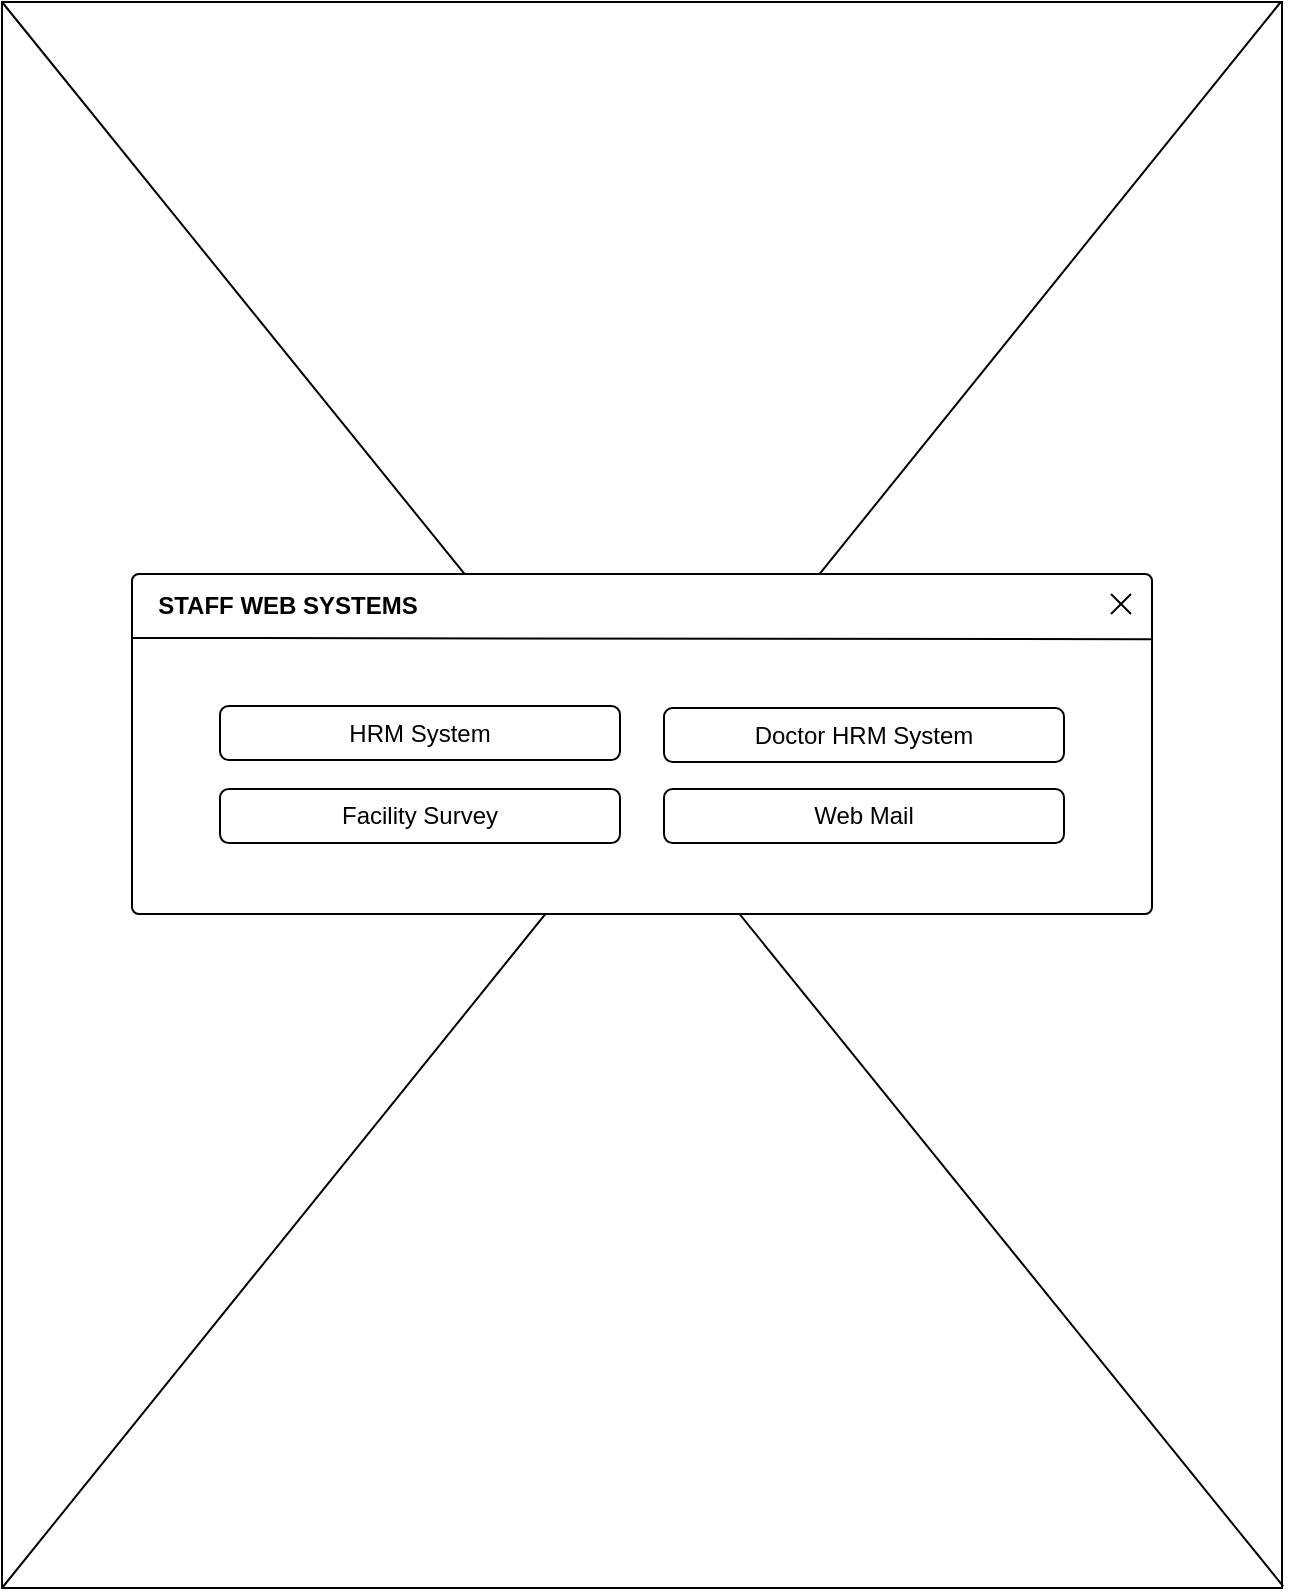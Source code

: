 <mxfile version="12.2.2" type="device" pages="1"><diagram id="pAro4qgah8YRrxpEvKSt" name="Page-1"><mxGraphModel dx="-3128" dy="792" grid="1" gridSize="10" guides="1" tooltips="1" connect="1" arrows="1" fold="1" page="1" pageScale="1" pageWidth="700" pageHeight="850" math="0" shadow="0"><root><mxCell id="0"/><mxCell id="1" parent="0"/><mxCell id="Sjv4a35vJ6U7X5aDrqrU-1" value="" style="rounded=0;whiteSpace=wrap;html=1;strokeColor=#000000;fontColor=#000000;" vertex="1" parent="1"><mxGeometry x="4229" y="28" width="640" height="793" as="geometry"/></mxCell><mxCell id="Sjv4a35vJ6U7X5aDrqrU-2" value="" style="endArrow=none;html=1;strokeWidth=1;fontColor=#000000;entryX=0.999;entryY=0;entryDx=0;entryDy=0;entryPerimeter=0;exitX=0;exitY=1;exitDx=0;exitDy=0;exitPerimeter=0;" edge="1" parent="1" source="Sjv4a35vJ6U7X5aDrqrU-1" target="Sjv4a35vJ6U7X5aDrqrU-1"><mxGeometry width="50" height="50" relative="1" as="geometry"><mxPoint x="4384" y="201" as="sourcePoint"/><mxPoint x="4434" y="151" as="targetPoint"/></mxGeometry></mxCell><mxCell id="Sjv4a35vJ6U7X5aDrqrU-3" value="" style="endArrow=none;html=1;strokeWidth=1;fontColor=#000000;entryX=0;entryY=0;entryDx=0;entryDy=0;entryPerimeter=0;exitX=1.001;exitY=0.999;exitDx=0;exitDy=0;exitPerimeter=0;" edge="1" parent="1" source="Sjv4a35vJ6U7X5aDrqrU-1" target="Sjv4a35vJ6U7X5aDrqrU-1"><mxGeometry width="50" height="50" relative="1" as="geometry"><mxPoint x="4954" y="821" as="sourcePoint"/><mxPoint x="4224" y="1" as="targetPoint"/></mxGeometry></mxCell><mxCell id="Sjv4a35vJ6U7X5aDrqrU-4" value="" style="rounded=1;whiteSpace=wrap;html=1;strokeColor=#000000;fontColor=#000000;align=center;arcSize=2;" vertex="1" parent="1"><mxGeometry x="4294" y="314" width="510" height="170" as="geometry"/></mxCell><mxCell id="Sjv4a35vJ6U7X5aDrqrU-5" value="" style="endArrow=none;html=1;strokeWidth=1;fontColor=#000000;exitX=-0.001;exitY=0.188;exitDx=0;exitDy=0;exitPerimeter=0;entryX=1.001;entryY=0.192;entryDx=0;entryDy=0;entryPerimeter=0;" edge="1" parent="1" source="Sjv4a35vJ6U7X5aDrqrU-4" target="Sjv4a35vJ6U7X5aDrqrU-4"><mxGeometry width="50" height="50" relative="1" as="geometry"><mxPoint x="4383.5" y="494" as="sourcePoint"/><mxPoint x="4803.5" y="345" as="targetPoint"/></mxGeometry></mxCell><mxCell id="Sjv4a35vJ6U7X5aDrqrU-6" value="&lt;b&gt;STAFF WEB SYSTEMS&lt;/b&gt;" style="text;html=1;strokeColor=none;fillColor=none;align=center;verticalAlign=middle;whiteSpace=wrap;rounded=0;fontColor=#000000;" vertex="1" parent="1"><mxGeometry x="4294" y="320" width="156" height="20" as="geometry"/></mxCell><mxCell id="Sjv4a35vJ6U7X5aDrqrU-7" value="" style="endArrow=none;html=1;strokeWidth=1;fontColor=#000000;" edge="1" parent="1"><mxGeometry width="50" height="50" relative="1" as="geometry"><mxPoint x="4783.5" y="334" as="sourcePoint"/><mxPoint x="4793.5" y="324" as="targetPoint"/></mxGeometry></mxCell><mxCell id="Sjv4a35vJ6U7X5aDrqrU-8" value="" style="endArrow=none;html=1;strokeWidth=1;fontColor=#000000;" edge="1" parent="1"><mxGeometry width="50" height="50" relative="1" as="geometry"><mxPoint x="4793.5" y="334" as="sourcePoint"/><mxPoint x="4783.5" y="324" as="targetPoint"/></mxGeometry></mxCell><mxCell id="Sjv4a35vJ6U7X5aDrqrU-9" value="&lt;span style=&quot;white-space: normal&quot;&gt;HRM System&lt;/span&gt;" style="rounded=1;whiteSpace=wrap;html=1;strokeColor=#000000;fontColor=#000000;align=center;arcSize=16;" vertex="1" parent="1"><mxGeometry x="4338" y="380" width="200" height="27" as="geometry"/></mxCell><mxCell id="Sjv4a35vJ6U7X5aDrqrU-10" value="&lt;span style=&quot;white-space: normal&quot;&gt;Doctor HRM System&lt;/span&gt;" style="rounded=1;whiteSpace=wrap;html=1;strokeColor=#000000;fontColor=#000000;align=center;arcSize=16;" vertex="1" parent="1"><mxGeometry x="4560" y="381" width="200" height="27" as="geometry"/></mxCell><mxCell id="Sjv4a35vJ6U7X5aDrqrU-11" value="&lt;span style=&quot;white-space: normal&quot;&gt;Facility Survey&lt;/span&gt;" style="rounded=1;whiteSpace=wrap;html=1;strokeColor=#000000;fontColor=#000000;align=center;arcSize=16;" vertex="1" parent="1"><mxGeometry x="4338" y="421.5" width="200" height="27" as="geometry"/></mxCell><mxCell id="Sjv4a35vJ6U7X5aDrqrU-12" value="&lt;span style=&quot;white-space: normal&quot;&gt;Web Mail&lt;/span&gt;" style="rounded=1;whiteSpace=wrap;html=1;strokeColor=#000000;fontColor=#000000;align=center;arcSize=16;" vertex="1" parent="1"><mxGeometry x="4560" y="421.5" width="200" height="27" as="geometry"/></mxCell></root></mxGraphModel></diagram></mxfile>